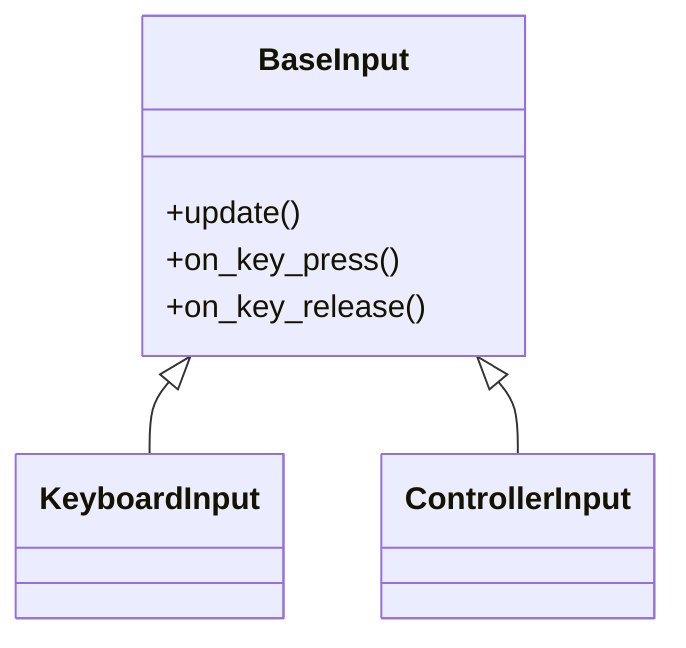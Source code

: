 classDiagram
%% @backgroundColor(#252525)
    BaseInput <|-- KeyboardInput
    BaseInput <|-- ControllerInput
    class BaseInput{
        +update()
        +on_key_press()
        +on_key_release()
    }